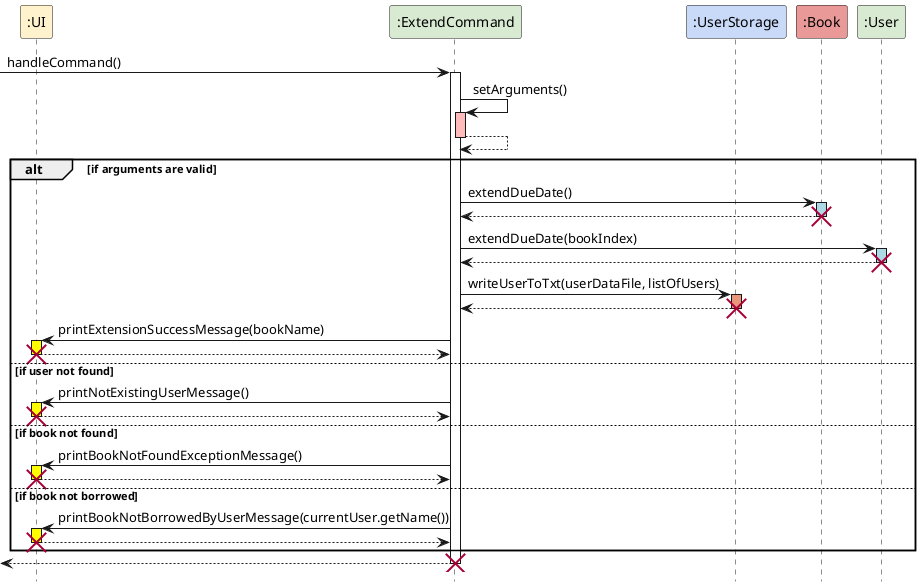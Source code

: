 @startuml
' Define colors using preprocessor directives
!define UI_COLOR #FFF2CC
!define EXTEND_COLOR #D9EAD3
!define USERSTORAGE_COLOR #C9DAF8
!define BOOK_COLOR #EA9999
!define USER_COLOR #D9EAD3

hide footbox

' Define participants with colors
participant ":UI" as Ui UI_COLOR
participant ":ExtendCommand" as extCmd EXTEND_COLOR
participant ":UserStorage" as uStorage USERSTORAGE_COLOR
participant ":Book" as book BOOK_COLOR
participant ":User" as user USER_COLOR

' Sequence of interactions
[-> extCmd : handleCommand()
activate extCmd

extCmd -> extCmd : setArguments()
activate extCmd #FFBBBB
extCmd --> extCmd
deactivate extCmd

alt if arguments are valid
    extCmd -> book : extendDueDate()
    activate book #ADD8E6
    book --> extCmd
    deactivate book
    destroy book

    extCmd -> user : extendDueDate(bookIndex)
    activate user #ADD8E6
    user --> extCmd
    deactivate user
    destroy user

    extCmd -> uStorage : writeUserToTxt(userDataFile, listOfUsers)
    activate uStorage #DarkSalmon
    uStorage --> extCmd
    deactivate uStorage
    destroy uStorage

    extCmd -> Ui : printExtensionSuccessMessage(bookName)
    activate Ui #Yellow
    Ui --> extCmd
    deactivate Ui
    destroy Ui
else if user not found
    extCmd -> Ui : printNotExistingUserMessage()
    activate Ui #Yellow
    Ui --> extCmd
    deactivate Ui
    destroy Ui
else if book not found
    extCmd -> Ui : printBookNotFoundExceptionMessage()
    activate Ui #Yellow
    Ui --> extCmd
    deactivate Ui
    destroy Ui
else if book not borrowed
    extCmd -> Ui : printBookNotBorrowedByUserMessage(currentUser.getName())
    activate Ui #Yellow
    Ui --> extCmd
    deactivate Ui
    destroy Ui
end

[<-- extCmd
deactivate extCmd
destroy extCmd

@enduml


